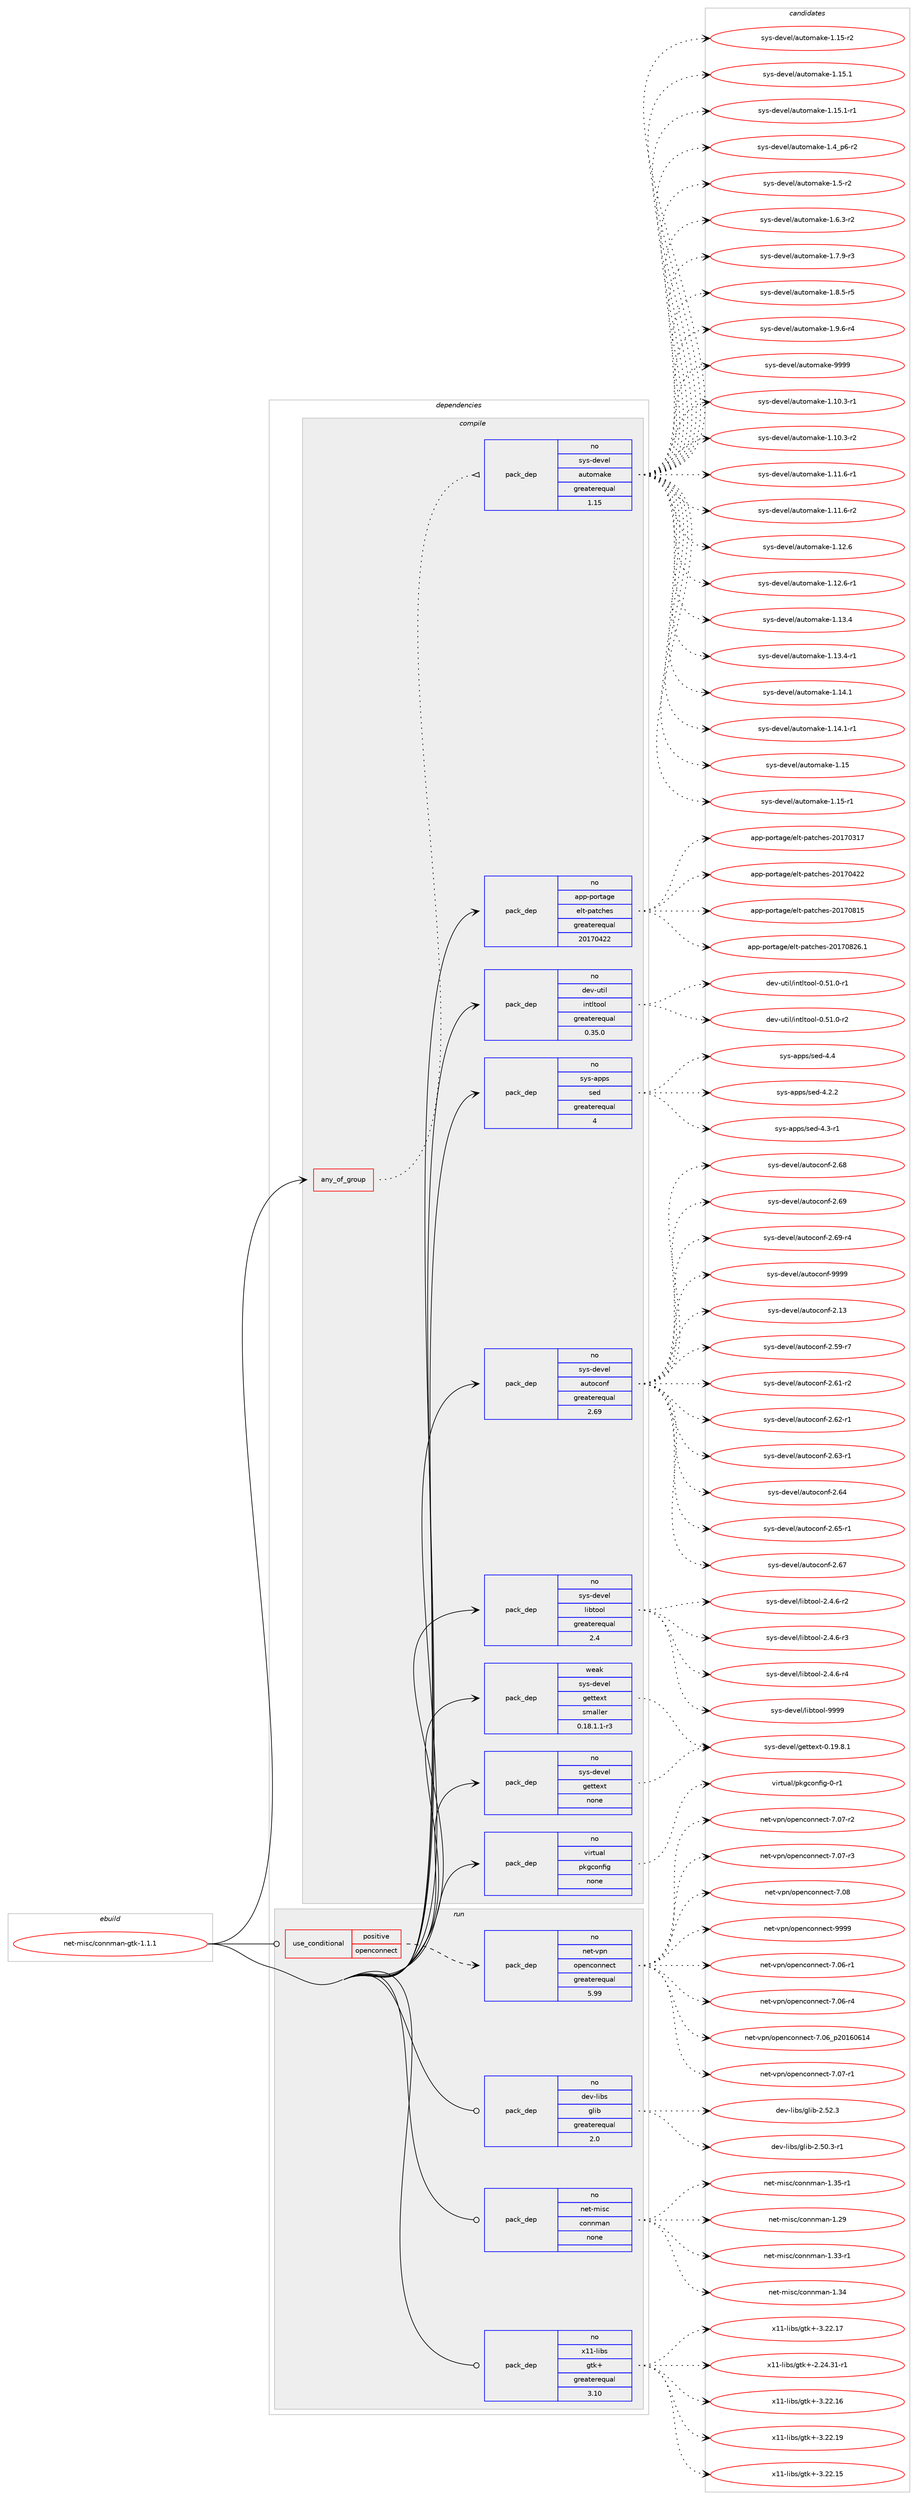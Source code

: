 digraph prolog {

# *************
# Graph options
# *************

newrank=true;
concentrate=true;
compound=true;
graph [rankdir=LR,fontname=Helvetica,fontsize=10,ranksep=1.5];#, ranksep=2.5, nodesep=0.2];
edge  [arrowhead=vee];
node  [fontname=Helvetica,fontsize=10];

# **********
# The ebuild
# **********

subgraph cluster_leftcol {
color=gray;
rank=same;
label=<<i>ebuild</i>>;
id [label="net-misc/connman-gtk-1.1.1", color=red, width=4, href="../net-misc/connman-gtk-1.1.1.svg"];
}

# ****************
# The dependencies
# ****************

subgraph cluster_midcol {
color=gray;
label=<<i>dependencies</i>>;
subgraph cluster_compile {
fillcolor="#eeeeee";
style=filled;
label=<<i>compile</i>>;
subgraph any5 {
dependency382 [label=<<TABLE BORDER="0" CELLBORDER="1" CELLSPACING="0" CELLPADDING="4"><TR><TD CELLPADDING="10">any_of_group</TD></TR></TABLE>>, shape=none, color=red];subgraph pack257 {
dependency383 [label=<<TABLE BORDER="0" CELLBORDER="1" CELLSPACING="0" CELLPADDING="4" WIDTH="220"><TR><TD ROWSPAN="6" CELLPADDING="30">pack_dep</TD></TR><TR><TD WIDTH="110">no</TD></TR><TR><TD>sys-devel</TD></TR><TR><TD>automake</TD></TR><TR><TD>greaterequal</TD></TR><TR><TD>1.15</TD></TR></TABLE>>, shape=none, color=blue];
}
dependency382:e -> dependency383:w [weight=20,style="dotted",arrowhead="oinv"];
}
id:e -> dependency382:w [weight=20,style="solid",arrowhead="vee"];
subgraph pack258 {
dependency384 [label=<<TABLE BORDER="0" CELLBORDER="1" CELLSPACING="0" CELLPADDING="4" WIDTH="220"><TR><TD ROWSPAN="6" CELLPADDING="30">pack_dep</TD></TR><TR><TD WIDTH="110">no</TD></TR><TR><TD>app-portage</TD></TR><TR><TD>elt-patches</TD></TR><TR><TD>greaterequal</TD></TR><TR><TD>20170422</TD></TR></TABLE>>, shape=none, color=blue];
}
id:e -> dependency384:w [weight=20,style="solid",arrowhead="vee"];
subgraph pack259 {
dependency385 [label=<<TABLE BORDER="0" CELLBORDER="1" CELLSPACING="0" CELLPADDING="4" WIDTH="220"><TR><TD ROWSPAN="6" CELLPADDING="30">pack_dep</TD></TR><TR><TD WIDTH="110">no</TD></TR><TR><TD>dev-util</TD></TR><TR><TD>intltool</TD></TR><TR><TD>greaterequal</TD></TR><TR><TD>0.35.0</TD></TR></TABLE>>, shape=none, color=blue];
}
id:e -> dependency385:w [weight=20,style="solid",arrowhead="vee"];
subgraph pack260 {
dependency386 [label=<<TABLE BORDER="0" CELLBORDER="1" CELLSPACING="0" CELLPADDING="4" WIDTH="220"><TR><TD ROWSPAN="6" CELLPADDING="30">pack_dep</TD></TR><TR><TD WIDTH="110">no</TD></TR><TR><TD>sys-apps</TD></TR><TR><TD>sed</TD></TR><TR><TD>greaterequal</TD></TR><TR><TD>4</TD></TR></TABLE>>, shape=none, color=blue];
}
id:e -> dependency386:w [weight=20,style="solid",arrowhead="vee"];
subgraph pack261 {
dependency387 [label=<<TABLE BORDER="0" CELLBORDER="1" CELLSPACING="0" CELLPADDING="4" WIDTH="220"><TR><TD ROWSPAN="6" CELLPADDING="30">pack_dep</TD></TR><TR><TD WIDTH="110">no</TD></TR><TR><TD>sys-devel</TD></TR><TR><TD>autoconf</TD></TR><TR><TD>greaterequal</TD></TR><TR><TD>2.69</TD></TR></TABLE>>, shape=none, color=blue];
}
id:e -> dependency387:w [weight=20,style="solid",arrowhead="vee"];
subgraph pack262 {
dependency388 [label=<<TABLE BORDER="0" CELLBORDER="1" CELLSPACING="0" CELLPADDING="4" WIDTH="220"><TR><TD ROWSPAN="6" CELLPADDING="30">pack_dep</TD></TR><TR><TD WIDTH="110">no</TD></TR><TR><TD>sys-devel</TD></TR><TR><TD>gettext</TD></TR><TR><TD>none</TD></TR><TR><TD></TD></TR></TABLE>>, shape=none, color=blue];
}
id:e -> dependency388:w [weight=20,style="solid",arrowhead="vee"];
subgraph pack263 {
dependency389 [label=<<TABLE BORDER="0" CELLBORDER="1" CELLSPACING="0" CELLPADDING="4" WIDTH="220"><TR><TD ROWSPAN="6" CELLPADDING="30">pack_dep</TD></TR><TR><TD WIDTH="110">no</TD></TR><TR><TD>sys-devel</TD></TR><TR><TD>libtool</TD></TR><TR><TD>greaterequal</TD></TR><TR><TD>2.4</TD></TR></TABLE>>, shape=none, color=blue];
}
id:e -> dependency389:w [weight=20,style="solid",arrowhead="vee"];
subgraph pack264 {
dependency390 [label=<<TABLE BORDER="0" CELLBORDER="1" CELLSPACING="0" CELLPADDING="4" WIDTH="220"><TR><TD ROWSPAN="6" CELLPADDING="30">pack_dep</TD></TR><TR><TD WIDTH="110">no</TD></TR><TR><TD>virtual</TD></TR><TR><TD>pkgconfig</TD></TR><TR><TD>none</TD></TR><TR><TD></TD></TR></TABLE>>, shape=none, color=blue];
}
id:e -> dependency390:w [weight=20,style="solid",arrowhead="vee"];
subgraph pack265 {
dependency391 [label=<<TABLE BORDER="0" CELLBORDER="1" CELLSPACING="0" CELLPADDING="4" WIDTH="220"><TR><TD ROWSPAN="6" CELLPADDING="30">pack_dep</TD></TR><TR><TD WIDTH="110">weak</TD></TR><TR><TD>sys-devel</TD></TR><TR><TD>gettext</TD></TR><TR><TD>smaller</TD></TR><TR><TD>0.18.1.1-r3</TD></TR></TABLE>>, shape=none, color=blue];
}
id:e -> dependency391:w [weight=20,style="solid",arrowhead="vee"];
}
subgraph cluster_compileandrun {
fillcolor="#eeeeee";
style=filled;
label=<<i>compile and run</i>>;
}
subgraph cluster_run {
fillcolor="#eeeeee";
style=filled;
label=<<i>run</i>>;
subgraph cond122 {
dependency392 [label=<<TABLE BORDER="0" CELLBORDER="1" CELLSPACING="0" CELLPADDING="4"><TR><TD ROWSPAN="3" CELLPADDING="10">use_conditional</TD></TR><TR><TD>positive</TD></TR><TR><TD>openconnect</TD></TR></TABLE>>, shape=none, color=red];
subgraph pack266 {
dependency393 [label=<<TABLE BORDER="0" CELLBORDER="1" CELLSPACING="0" CELLPADDING="4" WIDTH="220"><TR><TD ROWSPAN="6" CELLPADDING="30">pack_dep</TD></TR><TR><TD WIDTH="110">no</TD></TR><TR><TD>net-vpn</TD></TR><TR><TD>openconnect</TD></TR><TR><TD>greaterequal</TD></TR><TR><TD>5.99</TD></TR></TABLE>>, shape=none, color=blue];
}
dependency392:e -> dependency393:w [weight=20,style="dashed",arrowhead="vee"];
}
id:e -> dependency392:w [weight=20,style="solid",arrowhead="odot"];
subgraph pack267 {
dependency394 [label=<<TABLE BORDER="0" CELLBORDER="1" CELLSPACING="0" CELLPADDING="4" WIDTH="220"><TR><TD ROWSPAN="6" CELLPADDING="30">pack_dep</TD></TR><TR><TD WIDTH="110">no</TD></TR><TR><TD>dev-libs</TD></TR><TR><TD>glib</TD></TR><TR><TD>greaterequal</TD></TR><TR><TD>2.0</TD></TR></TABLE>>, shape=none, color=blue];
}
id:e -> dependency394:w [weight=20,style="solid",arrowhead="odot"];
subgraph pack268 {
dependency395 [label=<<TABLE BORDER="0" CELLBORDER="1" CELLSPACING="0" CELLPADDING="4" WIDTH="220"><TR><TD ROWSPAN="6" CELLPADDING="30">pack_dep</TD></TR><TR><TD WIDTH="110">no</TD></TR><TR><TD>net-misc</TD></TR><TR><TD>connman</TD></TR><TR><TD>none</TD></TR><TR><TD></TD></TR></TABLE>>, shape=none, color=blue];
}
id:e -> dependency395:w [weight=20,style="solid",arrowhead="odot"];
subgraph pack269 {
dependency396 [label=<<TABLE BORDER="0" CELLBORDER="1" CELLSPACING="0" CELLPADDING="4" WIDTH="220"><TR><TD ROWSPAN="6" CELLPADDING="30">pack_dep</TD></TR><TR><TD WIDTH="110">no</TD></TR><TR><TD>x11-libs</TD></TR><TR><TD>gtk+</TD></TR><TR><TD>greaterequal</TD></TR><TR><TD>3.10</TD></TR></TABLE>>, shape=none, color=blue];
}
id:e -> dependency396:w [weight=20,style="solid",arrowhead="odot"];
}
}

# **************
# The candidates
# **************

subgraph cluster_choices {
rank=same;
color=gray;
label=<<i>candidates</i>>;

subgraph choice257 {
color=black;
nodesep=1;
choice11512111545100101118101108479711711611110997107101454946494846514511449 [label="sys-devel/automake-1.10.3-r1", color=red, width=4,href="../sys-devel/automake-1.10.3-r1.svg"];
choice11512111545100101118101108479711711611110997107101454946494846514511450 [label="sys-devel/automake-1.10.3-r2", color=red, width=4,href="../sys-devel/automake-1.10.3-r2.svg"];
choice11512111545100101118101108479711711611110997107101454946494946544511449 [label="sys-devel/automake-1.11.6-r1", color=red, width=4,href="../sys-devel/automake-1.11.6-r1.svg"];
choice11512111545100101118101108479711711611110997107101454946494946544511450 [label="sys-devel/automake-1.11.6-r2", color=red, width=4,href="../sys-devel/automake-1.11.6-r2.svg"];
choice1151211154510010111810110847971171161111099710710145494649504654 [label="sys-devel/automake-1.12.6", color=red, width=4,href="../sys-devel/automake-1.12.6.svg"];
choice11512111545100101118101108479711711611110997107101454946495046544511449 [label="sys-devel/automake-1.12.6-r1", color=red, width=4,href="../sys-devel/automake-1.12.6-r1.svg"];
choice1151211154510010111810110847971171161111099710710145494649514652 [label="sys-devel/automake-1.13.4", color=red, width=4,href="../sys-devel/automake-1.13.4.svg"];
choice11512111545100101118101108479711711611110997107101454946495146524511449 [label="sys-devel/automake-1.13.4-r1", color=red, width=4,href="../sys-devel/automake-1.13.4-r1.svg"];
choice1151211154510010111810110847971171161111099710710145494649524649 [label="sys-devel/automake-1.14.1", color=red, width=4,href="../sys-devel/automake-1.14.1.svg"];
choice11512111545100101118101108479711711611110997107101454946495246494511449 [label="sys-devel/automake-1.14.1-r1", color=red, width=4,href="../sys-devel/automake-1.14.1-r1.svg"];
choice115121115451001011181011084797117116111109971071014549464953 [label="sys-devel/automake-1.15", color=red, width=4,href="../sys-devel/automake-1.15.svg"];
choice1151211154510010111810110847971171161111099710710145494649534511449 [label="sys-devel/automake-1.15-r1", color=red, width=4,href="../sys-devel/automake-1.15-r1.svg"];
choice1151211154510010111810110847971171161111099710710145494649534511450 [label="sys-devel/automake-1.15-r2", color=red, width=4,href="../sys-devel/automake-1.15-r2.svg"];
choice1151211154510010111810110847971171161111099710710145494649534649 [label="sys-devel/automake-1.15.1", color=red, width=4,href="../sys-devel/automake-1.15.1.svg"];
choice11512111545100101118101108479711711611110997107101454946495346494511449 [label="sys-devel/automake-1.15.1-r1", color=red, width=4,href="../sys-devel/automake-1.15.1-r1.svg"];
choice115121115451001011181011084797117116111109971071014549465295112544511450 [label="sys-devel/automake-1.4_p6-r2", color=red, width=4,href="../sys-devel/automake-1.4_p6-r2.svg"];
choice11512111545100101118101108479711711611110997107101454946534511450 [label="sys-devel/automake-1.5-r2", color=red, width=4,href="../sys-devel/automake-1.5-r2.svg"];
choice115121115451001011181011084797117116111109971071014549465446514511450 [label="sys-devel/automake-1.6.3-r2", color=red, width=4,href="../sys-devel/automake-1.6.3-r2.svg"];
choice115121115451001011181011084797117116111109971071014549465546574511451 [label="sys-devel/automake-1.7.9-r3", color=red, width=4,href="../sys-devel/automake-1.7.9-r3.svg"];
choice115121115451001011181011084797117116111109971071014549465646534511453 [label="sys-devel/automake-1.8.5-r5", color=red, width=4,href="../sys-devel/automake-1.8.5-r5.svg"];
choice115121115451001011181011084797117116111109971071014549465746544511452 [label="sys-devel/automake-1.9.6-r4", color=red, width=4,href="../sys-devel/automake-1.9.6-r4.svg"];
choice115121115451001011181011084797117116111109971071014557575757 [label="sys-devel/automake-9999", color=red, width=4,href="../sys-devel/automake-9999.svg"];
dependency383:e -> choice11512111545100101118101108479711711611110997107101454946494846514511449:w [style=dotted,weight="100"];
dependency383:e -> choice11512111545100101118101108479711711611110997107101454946494846514511450:w [style=dotted,weight="100"];
dependency383:e -> choice11512111545100101118101108479711711611110997107101454946494946544511449:w [style=dotted,weight="100"];
dependency383:e -> choice11512111545100101118101108479711711611110997107101454946494946544511450:w [style=dotted,weight="100"];
dependency383:e -> choice1151211154510010111810110847971171161111099710710145494649504654:w [style=dotted,weight="100"];
dependency383:e -> choice11512111545100101118101108479711711611110997107101454946495046544511449:w [style=dotted,weight="100"];
dependency383:e -> choice1151211154510010111810110847971171161111099710710145494649514652:w [style=dotted,weight="100"];
dependency383:e -> choice11512111545100101118101108479711711611110997107101454946495146524511449:w [style=dotted,weight="100"];
dependency383:e -> choice1151211154510010111810110847971171161111099710710145494649524649:w [style=dotted,weight="100"];
dependency383:e -> choice11512111545100101118101108479711711611110997107101454946495246494511449:w [style=dotted,weight="100"];
dependency383:e -> choice115121115451001011181011084797117116111109971071014549464953:w [style=dotted,weight="100"];
dependency383:e -> choice1151211154510010111810110847971171161111099710710145494649534511449:w [style=dotted,weight="100"];
dependency383:e -> choice1151211154510010111810110847971171161111099710710145494649534511450:w [style=dotted,weight="100"];
dependency383:e -> choice1151211154510010111810110847971171161111099710710145494649534649:w [style=dotted,weight="100"];
dependency383:e -> choice11512111545100101118101108479711711611110997107101454946495346494511449:w [style=dotted,weight="100"];
dependency383:e -> choice115121115451001011181011084797117116111109971071014549465295112544511450:w [style=dotted,weight="100"];
dependency383:e -> choice11512111545100101118101108479711711611110997107101454946534511450:w [style=dotted,weight="100"];
dependency383:e -> choice115121115451001011181011084797117116111109971071014549465446514511450:w [style=dotted,weight="100"];
dependency383:e -> choice115121115451001011181011084797117116111109971071014549465546574511451:w [style=dotted,weight="100"];
dependency383:e -> choice115121115451001011181011084797117116111109971071014549465646534511453:w [style=dotted,weight="100"];
dependency383:e -> choice115121115451001011181011084797117116111109971071014549465746544511452:w [style=dotted,weight="100"];
dependency383:e -> choice115121115451001011181011084797117116111109971071014557575757:w [style=dotted,weight="100"];
}
subgraph choice258 {
color=black;
nodesep=1;
choice97112112451121111141169710310147101108116451129711699104101115455048495548514955 [label="app-portage/elt-patches-20170317", color=red, width=4,href="../app-portage/elt-patches-20170317.svg"];
choice97112112451121111141169710310147101108116451129711699104101115455048495548525050 [label="app-portage/elt-patches-20170422", color=red, width=4,href="../app-portage/elt-patches-20170422.svg"];
choice97112112451121111141169710310147101108116451129711699104101115455048495548564953 [label="app-portage/elt-patches-20170815", color=red, width=4,href="../app-portage/elt-patches-20170815.svg"];
choice971121124511211111411697103101471011081164511297116991041011154550484955485650544649 [label="app-portage/elt-patches-20170826.1", color=red, width=4,href="../app-portage/elt-patches-20170826.1.svg"];
dependency384:e -> choice97112112451121111141169710310147101108116451129711699104101115455048495548514955:w [style=dotted,weight="100"];
dependency384:e -> choice97112112451121111141169710310147101108116451129711699104101115455048495548525050:w [style=dotted,weight="100"];
dependency384:e -> choice97112112451121111141169710310147101108116451129711699104101115455048495548564953:w [style=dotted,weight="100"];
dependency384:e -> choice971121124511211111411697103101471011081164511297116991041011154550484955485650544649:w [style=dotted,weight="100"];
}
subgraph choice259 {
color=black;
nodesep=1;
choice1001011184511711610510847105110116108116111111108454846534946484511449 [label="dev-util/intltool-0.51.0-r1", color=red, width=4,href="../dev-util/intltool-0.51.0-r1.svg"];
choice1001011184511711610510847105110116108116111111108454846534946484511450 [label="dev-util/intltool-0.51.0-r2", color=red, width=4,href="../dev-util/intltool-0.51.0-r2.svg"];
dependency385:e -> choice1001011184511711610510847105110116108116111111108454846534946484511449:w [style=dotted,weight="100"];
dependency385:e -> choice1001011184511711610510847105110116108116111111108454846534946484511450:w [style=dotted,weight="100"];
}
subgraph choice260 {
color=black;
nodesep=1;
choice115121115459711211211547115101100455246504650 [label="sys-apps/sed-4.2.2", color=red, width=4,href="../sys-apps/sed-4.2.2.svg"];
choice115121115459711211211547115101100455246514511449 [label="sys-apps/sed-4.3-r1", color=red, width=4,href="../sys-apps/sed-4.3-r1.svg"];
choice11512111545971121121154711510110045524652 [label="sys-apps/sed-4.4", color=red, width=4,href="../sys-apps/sed-4.4.svg"];
dependency386:e -> choice115121115459711211211547115101100455246504650:w [style=dotted,weight="100"];
dependency386:e -> choice115121115459711211211547115101100455246514511449:w [style=dotted,weight="100"];
dependency386:e -> choice11512111545971121121154711510110045524652:w [style=dotted,weight="100"];
}
subgraph choice261 {
color=black;
nodesep=1;
choice115121115451001011181011084797117116111991111101024550464951 [label="sys-devel/autoconf-2.13", color=red, width=4,href="../sys-devel/autoconf-2.13.svg"];
choice1151211154510010111810110847971171161119911111010245504653574511455 [label="sys-devel/autoconf-2.59-r7", color=red, width=4,href="../sys-devel/autoconf-2.59-r7.svg"];
choice1151211154510010111810110847971171161119911111010245504654494511450 [label="sys-devel/autoconf-2.61-r2", color=red, width=4,href="../sys-devel/autoconf-2.61-r2.svg"];
choice1151211154510010111810110847971171161119911111010245504654504511449 [label="sys-devel/autoconf-2.62-r1", color=red, width=4,href="../sys-devel/autoconf-2.62-r1.svg"];
choice1151211154510010111810110847971171161119911111010245504654514511449 [label="sys-devel/autoconf-2.63-r1", color=red, width=4,href="../sys-devel/autoconf-2.63-r1.svg"];
choice115121115451001011181011084797117116111991111101024550465452 [label="sys-devel/autoconf-2.64", color=red, width=4,href="../sys-devel/autoconf-2.64.svg"];
choice1151211154510010111810110847971171161119911111010245504654534511449 [label="sys-devel/autoconf-2.65-r1", color=red, width=4,href="../sys-devel/autoconf-2.65-r1.svg"];
choice115121115451001011181011084797117116111991111101024550465455 [label="sys-devel/autoconf-2.67", color=red, width=4,href="../sys-devel/autoconf-2.67.svg"];
choice115121115451001011181011084797117116111991111101024550465456 [label="sys-devel/autoconf-2.68", color=red, width=4,href="../sys-devel/autoconf-2.68.svg"];
choice115121115451001011181011084797117116111991111101024550465457 [label="sys-devel/autoconf-2.69", color=red, width=4,href="../sys-devel/autoconf-2.69.svg"];
choice1151211154510010111810110847971171161119911111010245504654574511452 [label="sys-devel/autoconf-2.69-r4", color=red, width=4,href="../sys-devel/autoconf-2.69-r4.svg"];
choice115121115451001011181011084797117116111991111101024557575757 [label="sys-devel/autoconf-9999", color=red, width=4,href="../sys-devel/autoconf-9999.svg"];
dependency387:e -> choice115121115451001011181011084797117116111991111101024550464951:w [style=dotted,weight="100"];
dependency387:e -> choice1151211154510010111810110847971171161119911111010245504653574511455:w [style=dotted,weight="100"];
dependency387:e -> choice1151211154510010111810110847971171161119911111010245504654494511450:w [style=dotted,weight="100"];
dependency387:e -> choice1151211154510010111810110847971171161119911111010245504654504511449:w [style=dotted,weight="100"];
dependency387:e -> choice1151211154510010111810110847971171161119911111010245504654514511449:w [style=dotted,weight="100"];
dependency387:e -> choice115121115451001011181011084797117116111991111101024550465452:w [style=dotted,weight="100"];
dependency387:e -> choice1151211154510010111810110847971171161119911111010245504654534511449:w [style=dotted,weight="100"];
dependency387:e -> choice115121115451001011181011084797117116111991111101024550465455:w [style=dotted,weight="100"];
dependency387:e -> choice115121115451001011181011084797117116111991111101024550465456:w [style=dotted,weight="100"];
dependency387:e -> choice115121115451001011181011084797117116111991111101024550465457:w [style=dotted,weight="100"];
dependency387:e -> choice1151211154510010111810110847971171161119911111010245504654574511452:w [style=dotted,weight="100"];
dependency387:e -> choice115121115451001011181011084797117116111991111101024557575757:w [style=dotted,weight="100"];
}
subgraph choice262 {
color=black;
nodesep=1;
choice1151211154510010111810110847103101116116101120116454846495746564649 [label="sys-devel/gettext-0.19.8.1", color=red, width=4,href="../sys-devel/gettext-0.19.8.1.svg"];
dependency388:e -> choice1151211154510010111810110847103101116116101120116454846495746564649:w [style=dotted,weight="100"];
}
subgraph choice263 {
color=black;
nodesep=1;
choice1151211154510010111810110847108105981161111111084550465246544511450 [label="sys-devel/libtool-2.4.6-r2", color=red, width=4,href="../sys-devel/libtool-2.4.6-r2.svg"];
choice1151211154510010111810110847108105981161111111084550465246544511451 [label="sys-devel/libtool-2.4.6-r3", color=red, width=4,href="../sys-devel/libtool-2.4.6-r3.svg"];
choice1151211154510010111810110847108105981161111111084550465246544511452 [label="sys-devel/libtool-2.4.6-r4", color=red, width=4,href="../sys-devel/libtool-2.4.6-r4.svg"];
choice1151211154510010111810110847108105981161111111084557575757 [label="sys-devel/libtool-9999", color=red, width=4,href="../sys-devel/libtool-9999.svg"];
dependency389:e -> choice1151211154510010111810110847108105981161111111084550465246544511450:w [style=dotted,weight="100"];
dependency389:e -> choice1151211154510010111810110847108105981161111111084550465246544511451:w [style=dotted,weight="100"];
dependency389:e -> choice1151211154510010111810110847108105981161111111084550465246544511452:w [style=dotted,weight="100"];
dependency389:e -> choice1151211154510010111810110847108105981161111111084557575757:w [style=dotted,weight="100"];
}
subgraph choice264 {
color=black;
nodesep=1;
choice11810511411611797108471121071039911111010210510345484511449 [label="virtual/pkgconfig-0-r1", color=red, width=4,href="../virtual/pkgconfig-0-r1.svg"];
dependency390:e -> choice11810511411611797108471121071039911111010210510345484511449:w [style=dotted,weight="100"];
}
subgraph choice265 {
color=black;
nodesep=1;
choice1151211154510010111810110847103101116116101120116454846495746564649 [label="sys-devel/gettext-0.19.8.1", color=red, width=4,href="../sys-devel/gettext-0.19.8.1.svg"];
dependency391:e -> choice1151211154510010111810110847103101116116101120116454846495746564649:w [style=dotted,weight="100"];
}
subgraph choice266 {
color=black;
nodesep=1;
choice1101011164511811211047111112101110991111101101019911645554648544511449 [label="net-vpn/openconnect-7.06-r1", color=red, width=4,href="../net-vpn/openconnect-7.06-r1.svg"];
choice1101011164511811211047111112101110991111101101019911645554648544511452 [label="net-vpn/openconnect-7.06-r4", color=red, width=4,href="../net-vpn/openconnect-7.06-r4.svg"];
choice110101116451181121104711111210111099111110110101991164555464854951125048495448544952 [label="net-vpn/openconnect-7.06_p20160614", color=red, width=4,href="../net-vpn/openconnect-7.06_p20160614.svg"];
choice1101011164511811211047111112101110991111101101019911645554648554511449 [label="net-vpn/openconnect-7.07-r1", color=red, width=4,href="../net-vpn/openconnect-7.07-r1.svg"];
choice1101011164511811211047111112101110991111101101019911645554648554511450 [label="net-vpn/openconnect-7.07-r2", color=red, width=4,href="../net-vpn/openconnect-7.07-r2.svg"];
choice1101011164511811211047111112101110991111101101019911645554648554511451 [label="net-vpn/openconnect-7.07-r3", color=red, width=4,href="../net-vpn/openconnect-7.07-r3.svg"];
choice110101116451181121104711111210111099111110110101991164555464856 [label="net-vpn/openconnect-7.08", color=red, width=4,href="../net-vpn/openconnect-7.08.svg"];
choice110101116451181121104711111210111099111110110101991164557575757 [label="net-vpn/openconnect-9999", color=red, width=4,href="../net-vpn/openconnect-9999.svg"];
dependency393:e -> choice1101011164511811211047111112101110991111101101019911645554648544511449:w [style=dotted,weight="100"];
dependency393:e -> choice1101011164511811211047111112101110991111101101019911645554648544511452:w [style=dotted,weight="100"];
dependency393:e -> choice110101116451181121104711111210111099111110110101991164555464854951125048495448544952:w [style=dotted,weight="100"];
dependency393:e -> choice1101011164511811211047111112101110991111101101019911645554648554511449:w [style=dotted,weight="100"];
dependency393:e -> choice1101011164511811211047111112101110991111101101019911645554648554511450:w [style=dotted,weight="100"];
dependency393:e -> choice1101011164511811211047111112101110991111101101019911645554648554511451:w [style=dotted,weight="100"];
dependency393:e -> choice110101116451181121104711111210111099111110110101991164555464856:w [style=dotted,weight="100"];
dependency393:e -> choice110101116451181121104711111210111099111110110101991164557575757:w [style=dotted,weight="100"];
}
subgraph choice267 {
color=black;
nodesep=1;
choice10010111845108105981154710310810598455046534846514511449 [label="dev-libs/glib-2.50.3-r1", color=red, width=4,href="../dev-libs/glib-2.50.3-r1.svg"];
choice1001011184510810598115471031081059845504653504651 [label="dev-libs/glib-2.52.3", color=red, width=4,href="../dev-libs/glib-2.52.3.svg"];
dependency394:e -> choice10010111845108105981154710310810598455046534846514511449:w [style=dotted,weight="100"];
dependency394:e -> choice1001011184510810598115471031081059845504653504651:w [style=dotted,weight="100"];
}
subgraph choice268 {
color=black;
nodesep=1;
choice11010111645109105115994799111110110109971104549465057 [label="net-misc/connman-1.29", color=red, width=4,href="../net-misc/connman-1.29.svg"];
choice110101116451091051159947991111101101099711045494651514511449 [label="net-misc/connman-1.33-r1", color=red, width=4,href="../net-misc/connman-1.33-r1.svg"];
choice11010111645109105115994799111110110109971104549465152 [label="net-misc/connman-1.34", color=red, width=4,href="../net-misc/connman-1.34.svg"];
choice110101116451091051159947991111101101099711045494651534511449 [label="net-misc/connman-1.35-r1", color=red, width=4,href="../net-misc/connman-1.35-r1.svg"];
dependency395:e -> choice11010111645109105115994799111110110109971104549465057:w [style=dotted,weight="100"];
dependency395:e -> choice110101116451091051159947991111101101099711045494651514511449:w [style=dotted,weight="100"];
dependency395:e -> choice11010111645109105115994799111110110109971104549465152:w [style=dotted,weight="100"];
dependency395:e -> choice110101116451091051159947991111101101099711045494651534511449:w [style=dotted,weight="100"];
}
subgraph choice269 {
color=black;
nodesep=1;
choice1204949451081059811547103116107434551465050464953 [label="x11-libs/gtk+-3.22.15", color=red, width=4,href="../x11-libs/gtk+-3.22.15.svg"];
choice1204949451081059811547103116107434551465050464955 [label="x11-libs/gtk+-3.22.17", color=red, width=4,href="../x11-libs/gtk+-3.22.17.svg"];
choice12049494510810598115471031161074345504650524651494511449 [label="x11-libs/gtk+-2.24.31-r1", color=red, width=4,href="../x11-libs/gtk+-2.24.31-r1.svg"];
choice1204949451081059811547103116107434551465050464954 [label="x11-libs/gtk+-3.22.16", color=red, width=4,href="../x11-libs/gtk+-3.22.16.svg"];
choice1204949451081059811547103116107434551465050464957 [label="x11-libs/gtk+-3.22.19", color=red, width=4,href="../x11-libs/gtk+-3.22.19.svg"];
dependency396:e -> choice1204949451081059811547103116107434551465050464953:w [style=dotted,weight="100"];
dependency396:e -> choice1204949451081059811547103116107434551465050464955:w [style=dotted,weight="100"];
dependency396:e -> choice12049494510810598115471031161074345504650524651494511449:w [style=dotted,weight="100"];
dependency396:e -> choice1204949451081059811547103116107434551465050464954:w [style=dotted,weight="100"];
dependency396:e -> choice1204949451081059811547103116107434551465050464957:w [style=dotted,weight="100"];
}
}

}
